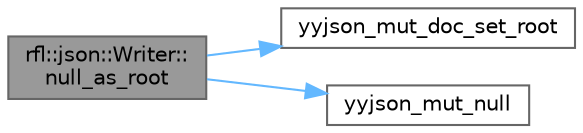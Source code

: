 digraph "rfl::json::Writer::null_as_root"
{
 // LATEX_PDF_SIZE
  bgcolor="transparent";
  edge [fontname=Helvetica,fontsize=10,labelfontname=Helvetica,labelfontsize=10];
  node [fontname=Helvetica,fontsize=10,shape=box,height=0.2,width=0.4];
  rankdir="LR";
  Node1 [id="Node000001",label="rfl::json::Writer::\lnull_as_root",height=0.2,width=0.4,color="gray40", fillcolor="grey60", style="filled", fontcolor="black",tooltip=" "];
  Node1 -> Node2 [id="edge1_Node000001_Node000002",color="steelblue1",style="solid",tooltip=" "];
  Node2 [id="Node000002",label="yyjson_mut_doc_set_root",height=0.2,width=0.4,color="grey40", fillcolor="white", style="filled",URL="$yyjson_8h.html#a8a9f7ea865526acb97ee4eff8d0bb79f",tooltip=" "];
  Node1 -> Node3 [id="edge2_Node000001_Node000003",color="steelblue1",style="solid",tooltip=" "];
  Node3 [id="Node000003",label="yyjson_mut_null",height=0.2,width=0.4,color="grey40", fillcolor="white", style="filled",URL="$yyjson_8h.html#a73e0044fd0c511263cbf5cd869976475",tooltip=" "];
}
